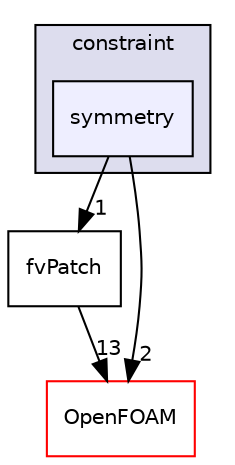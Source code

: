 digraph "src/finiteVolume/fvMesh/fvPatches/constraint/symmetry" {
  bgcolor=transparent;
  compound=true
  node [ fontsize="10", fontname="Helvetica"];
  edge [ labelfontsize="10", labelfontname="Helvetica"];
  subgraph clusterdir_9b55a90ed6410b18bd357d7a8a7e772f {
    graph [ bgcolor="#ddddee", pencolor="black", label="constraint" fontname="Helvetica", fontsize="10", URL="dir_9b55a90ed6410b18bd357d7a8a7e772f.html"]
  dir_42c3a426fc80f57b6983b2591f13a01d [shape=box, label="symmetry", style="filled", fillcolor="#eeeeff", pencolor="black", URL="dir_42c3a426fc80f57b6983b2591f13a01d.html"];
  }
  dir_9aeac362c73ae2f52e334aea3c97600f [shape=box label="fvPatch" URL="dir_9aeac362c73ae2f52e334aea3c97600f.html"];
  dir_c5473ff19b20e6ec4dfe5c310b3778a8 [shape=box label="OpenFOAM" color="red" URL="dir_c5473ff19b20e6ec4dfe5c310b3778a8.html"];
  dir_9aeac362c73ae2f52e334aea3c97600f->dir_c5473ff19b20e6ec4dfe5c310b3778a8 [headlabel="13", labeldistance=1.5 headhref="dir_001149_001888.html"];
  dir_42c3a426fc80f57b6983b2591f13a01d->dir_9aeac362c73ae2f52e334aea3c97600f [headlabel="1", labeldistance=1.5 headhref="dir_001142_001149.html"];
  dir_42c3a426fc80f57b6983b2591f13a01d->dir_c5473ff19b20e6ec4dfe5c310b3778a8 [headlabel="2", labeldistance=1.5 headhref="dir_001142_001888.html"];
}
